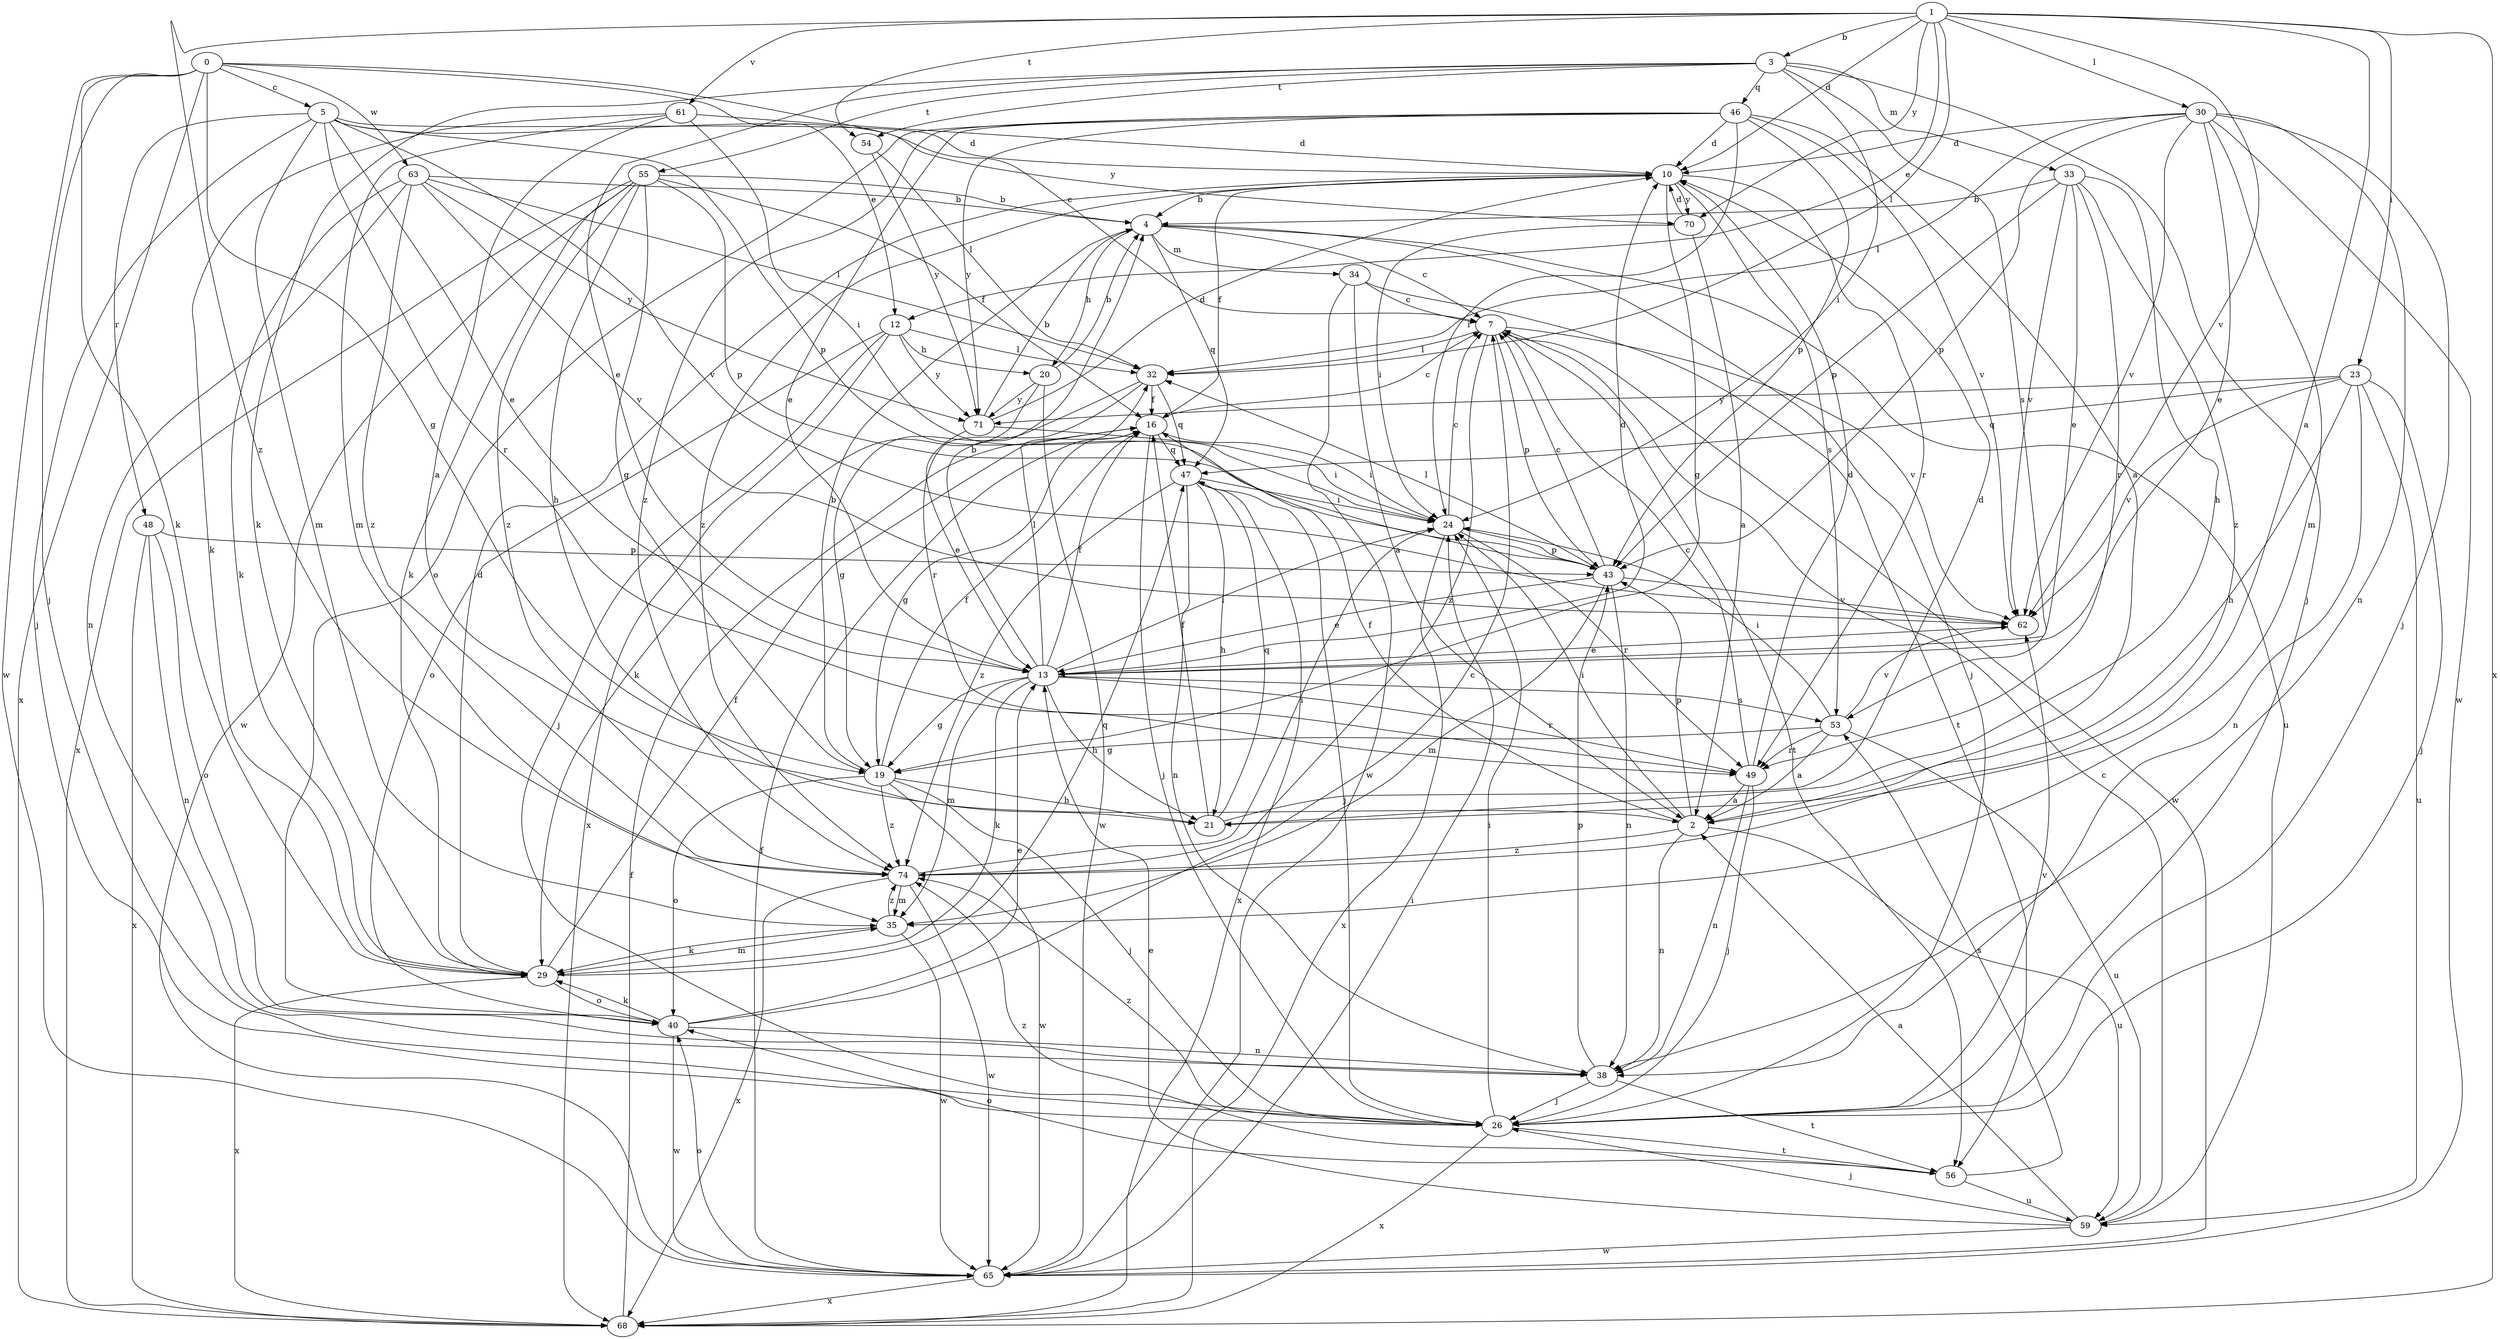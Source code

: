 strict digraph  {
0;
1;
2;
3;
4;
5;
7;
10;
12;
13;
16;
19;
20;
21;
23;
24;
26;
29;
30;
32;
33;
34;
35;
38;
40;
43;
46;
47;
48;
49;
53;
54;
55;
56;
59;
61;
62;
63;
65;
68;
70;
71;
74;
0 -> 5  [label=c];
0 -> 7  [label=c];
0 -> 12  [label=e];
0 -> 19  [label=g];
0 -> 26  [label=j];
0 -> 29  [label=k];
0 -> 63  [label=w];
0 -> 65  [label=w];
0 -> 68  [label=x];
1 -> 2  [label=a];
1 -> 3  [label=b];
1 -> 10  [label=d];
1 -> 12  [label=e];
1 -> 23  [label=i];
1 -> 30  [label=l];
1 -> 32  [label=l];
1 -> 54  [label=t];
1 -> 61  [label=v];
1 -> 62  [label=v];
1 -> 68  [label=x];
1 -> 70  [label=y];
1 -> 74  [label=z];
2 -> 16  [label=f];
2 -> 24  [label=i];
2 -> 38  [label=n];
2 -> 43  [label=p];
2 -> 59  [label=u];
2 -> 74  [label=z];
3 -> 13  [label=e];
3 -> 24  [label=i];
3 -> 26  [label=j];
3 -> 29  [label=k];
3 -> 33  [label=m];
3 -> 46  [label=q];
3 -> 53  [label=s];
3 -> 54  [label=t];
3 -> 55  [label=t];
4 -> 7  [label=c];
4 -> 20  [label=h];
4 -> 26  [label=j];
4 -> 34  [label=m];
4 -> 47  [label=q];
4 -> 59  [label=u];
5 -> 10  [label=d];
5 -> 13  [label=e];
5 -> 26  [label=j];
5 -> 35  [label=m];
5 -> 43  [label=p];
5 -> 48  [label=r];
5 -> 49  [label=r];
5 -> 62  [label=v];
5 -> 70  [label=y];
7 -> 32  [label=l];
7 -> 43  [label=p];
7 -> 56  [label=t];
7 -> 62  [label=v];
7 -> 65  [label=w];
7 -> 74  [label=z];
10 -> 4  [label=b];
10 -> 16  [label=f];
10 -> 19  [label=g];
10 -> 49  [label=r];
10 -> 53  [label=s];
10 -> 70  [label=y];
10 -> 74  [label=z];
12 -> 20  [label=h];
12 -> 26  [label=j];
12 -> 32  [label=l];
12 -> 40  [label=o];
12 -> 68  [label=x];
12 -> 71  [label=y];
13 -> 4  [label=b];
13 -> 10  [label=d];
13 -> 16  [label=f];
13 -> 19  [label=g];
13 -> 21  [label=h];
13 -> 24  [label=i];
13 -> 29  [label=k];
13 -> 32  [label=l];
13 -> 35  [label=m];
13 -> 49  [label=r];
13 -> 53  [label=s];
16 -> 7  [label=c];
16 -> 19  [label=g];
16 -> 24  [label=i];
16 -> 26  [label=j];
16 -> 47  [label=q];
19 -> 4  [label=b];
19 -> 16  [label=f];
19 -> 21  [label=h];
19 -> 26  [label=j];
19 -> 40  [label=o];
19 -> 65  [label=w];
19 -> 74  [label=z];
20 -> 4  [label=b];
20 -> 29  [label=k];
20 -> 65  [label=w];
20 -> 71  [label=y];
21 -> 10  [label=d];
21 -> 16  [label=f];
21 -> 47  [label=q];
23 -> 21  [label=h];
23 -> 26  [label=j];
23 -> 38  [label=n];
23 -> 47  [label=q];
23 -> 59  [label=u];
23 -> 62  [label=v];
23 -> 71  [label=y];
24 -> 7  [label=c];
24 -> 43  [label=p];
24 -> 49  [label=r];
24 -> 68  [label=x];
26 -> 24  [label=i];
26 -> 56  [label=t];
26 -> 62  [label=v];
26 -> 68  [label=x];
26 -> 74  [label=z];
29 -> 10  [label=d];
29 -> 16  [label=f];
29 -> 35  [label=m];
29 -> 40  [label=o];
29 -> 47  [label=q];
29 -> 68  [label=x];
30 -> 10  [label=d];
30 -> 13  [label=e];
30 -> 26  [label=j];
30 -> 32  [label=l];
30 -> 35  [label=m];
30 -> 38  [label=n];
30 -> 43  [label=p];
30 -> 62  [label=v];
30 -> 65  [label=w];
32 -> 16  [label=f];
32 -> 19  [label=g];
32 -> 47  [label=q];
32 -> 49  [label=r];
33 -> 4  [label=b];
33 -> 13  [label=e];
33 -> 21  [label=h];
33 -> 43  [label=p];
33 -> 49  [label=r];
33 -> 62  [label=v];
33 -> 74  [label=z];
34 -> 2  [label=a];
34 -> 7  [label=c];
34 -> 56  [label=t];
34 -> 65  [label=w];
35 -> 29  [label=k];
35 -> 65  [label=w];
35 -> 74  [label=z];
38 -> 26  [label=j];
38 -> 43  [label=p];
38 -> 56  [label=t];
40 -> 7  [label=c];
40 -> 13  [label=e];
40 -> 29  [label=k];
40 -> 38  [label=n];
40 -> 65  [label=w];
43 -> 7  [label=c];
43 -> 13  [label=e];
43 -> 32  [label=l];
43 -> 35  [label=m];
43 -> 38  [label=n];
43 -> 62  [label=v];
46 -> 2  [label=a];
46 -> 10  [label=d];
46 -> 13  [label=e];
46 -> 24  [label=i];
46 -> 40  [label=o];
46 -> 43  [label=p];
46 -> 62  [label=v];
46 -> 71  [label=y];
46 -> 74  [label=z];
47 -> 21  [label=h];
47 -> 24  [label=i];
47 -> 26  [label=j];
47 -> 38  [label=n];
47 -> 68  [label=x];
47 -> 74  [label=z];
48 -> 38  [label=n];
48 -> 40  [label=o];
48 -> 43  [label=p];
48 -> 68  [label=x];
49 -> 2  [label=a];
49 -> 7  [label=c];
49 -> 10  [label=d];
49 -> 26  [label=j];
49 -> 38  [label=n];
53 -> 2  [label=a];
53 -> 19  [label=g];
53 -> 24  [label=i];
53 -> 49  [label=r];
53 -> 59  [label=u];
53 -> 62  [label=v];
54 -> 32  [label=l];
54 -> 71  [label=y];
55 -> 4  [label=b];
55 -> 16  [label=f];
55 -> 19  [label=g];
55 -> 21  [label=h];
55 -> 29  [label=k];
55 -> 43  [label=p];
55 -> 65  [label=w];
55 -> 68  [label=x];
55 -> 74  [label=z];
56 -> 40  [label=o];
56 -> 53  [label=s];
56 -> 59  [label=u];
56 -> 74  [label=z];
59 -> 2  [label=a];
59 -> 7  [label=c];
59 -> 13  [label=e];
59 -> 26  [label=j];
59 -> 65  [label=w];
61 -> 2  [label=a];
61 -> 10  [label=d];
61 -> 24  [label=i];
61 -> 29  [label=k];
61 -> 35  [label=m];
62 -> 13  [label=e];
63 -> 4  [label=b];
63 -> 29  [label=k];
63 -> 32  [label=l];
63 -> 38  [label=n];
63 -> 62  [label=v];
63 -> 71  [label=y];
63 -> 74  [label=z];
65 -> 16  [label=f];
65 -> 24  [label=i];
65 -> 40  [label=o];
65 -> 68  [label=x];
68 -> 16  [label=f];
70 -> 2  [label=a];
70 -> 10  [label=d];
70 -> 24  [label=i];
71 -> 4  [label=b];
71 -> 10  [label=d];
71 -> 13  [label=e];
71 -> 24  [label=i];
74 -> 24  [label=i];
74 -> 35  [label=m];
74 -> 65  [label=w];
74 -> 68  [label=x];
}
